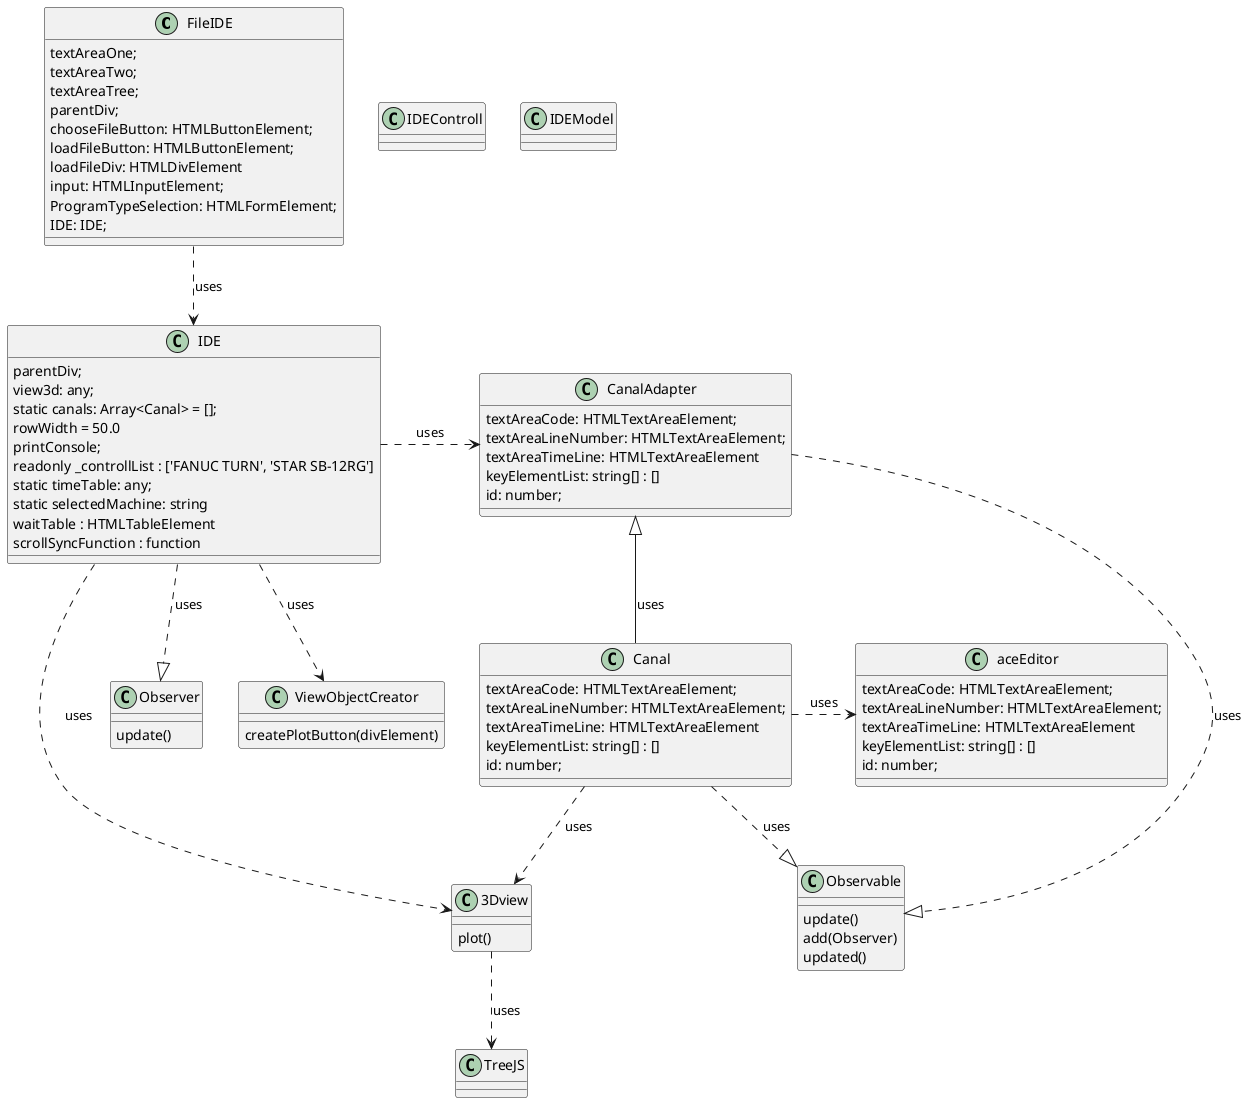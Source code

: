 @startuml


'CNC IDE'

class FileIDE{
    textAreaOne;
    textAreaTwo;
    textAreaTree;
    parentDiv;
    chooseFileButton: HTMLButtonElement;
    loadFileButton: HTMLButtonElement;
    loadFileDiv: HTMLDivElement
    input: HTMLInputElement;
    ProgramTypeSelection: HTMLFormElement;
    IDE: IDE;

}

class CanalAdapter{
    textAreaCode: HTMLTextAreaElement;
    textAreaLineNumber: HTMLTextAreaElement;
    textAreaTimeLine: HTMLTextAreaElement
    keyElementList: string[] : []
    id: number;

}


class Canal{
    textAreaCode: HTMLTextAreaElement;
    textAreaLineNumber: HTMLTextAreaElement;
    textAreaTimeLine: HTMLTextAreaElement
    keyElementList: string[] : []
    id: number;

}

class aceEditor{
    textAreaCode: HTMLTextAreaElement;
    textAreaLineNumber: HTMLTextAreaElement;
    textAreaTimeLine: HTMLTextAreaElement
    keyElementList: string[] : []
    id: number;

}


class 3Dview{
    plot()
}


class Observer{
    update()
}

class Observable{
    update()
    add(Observer)
    updated()
}


class IDE{
    parentDiv;
    view3d: any;
    static canals: Array<Canal> = [];
    rowWidth = 50.0
    printConsole;
    readonly _controllList : ['FANUC TURN', 'STAR SB-12RG']
    static timeTable: any;
    static selectedMachine: string
    waitTable : HTMLTableElement
    scrollSyncFunction : function
}

class ViewObjectCreator{
    createPlotButton(divElement)
}

class IDEControll
class IDEModel
class TreeJS

IDE .> CanalAdapter : uses
IDE ..> ViewObjectCreator : uses
Canal .> aceEditor : uses

CanalAdapter <|-- Canal : uses


IDE .> 3Dview : uses
Canal ..> 3Dview : uses
IDE ..|> Observer : uses
Canal ..|> Observable : uses 
CanalAdapter ..|> Observable : uses 
3Dview ..> TreeJS : uses

FileIDE ..> IDE : uses